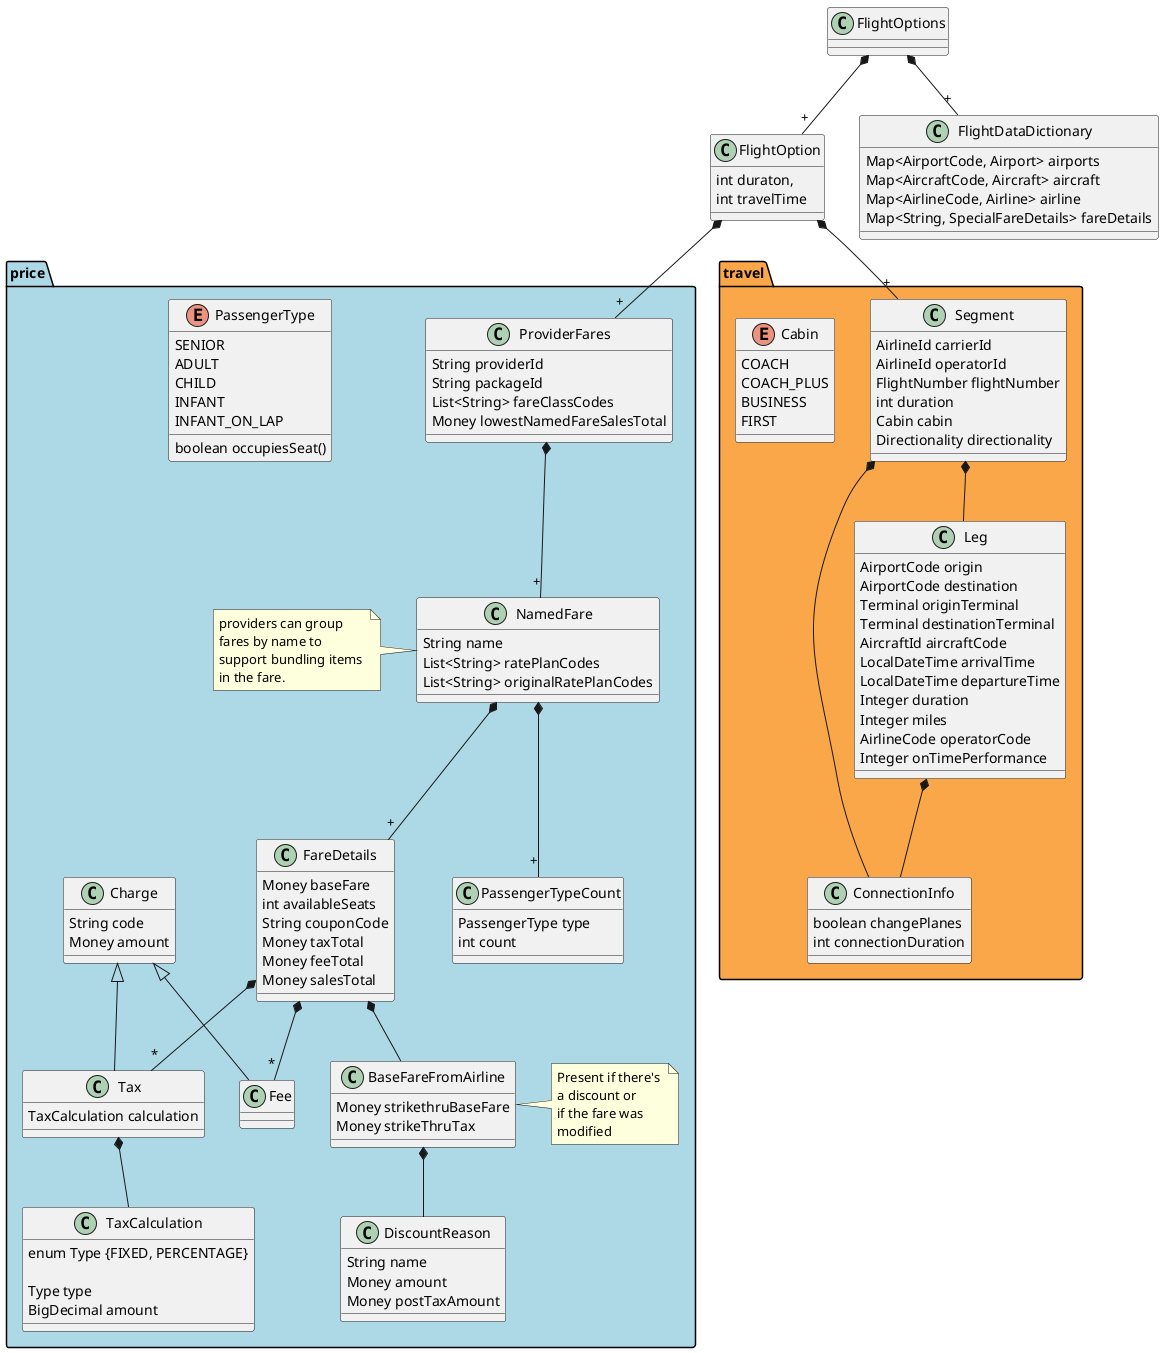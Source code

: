 @startuml


FlightOptions *-- "+" FlightOption
FlightOptions *-- "+" FlightDataDictionary

FlightOption *-- "+" price.ProviderFares
FlightOption *-- "+" travel.Segment

price.ProviderFares *-- "+" price.NamedFare

travel.Segment *-- travel.ConnectionInfo
travel.Segment *-- travel.Leg

travel.Leg *-- travel.ConnectionInfo

price.FareDetails *-- "*" price.Tax
price.FareDetails *-- "*" price.Fee
price.NamedFare *-- "+" price.PassengerTypeCount

price.NamedFare *-- "+" price.FareDetails

price.Tax *-- price.TaxCalculation

price.BaseFareFromAirline *-- price.DiscountReason

price.FareDetails *-- price.BaseFareFromAirline

class FlightOptions {
}


class FlightOption {
    int duraton,
    int travelTime
}

class FlightDataDictionary {
    Map<AirportCode, Airport> airports
    Map<AircraftCode, Aircraft> aircraft
    Map<AirlineCode, Airline> airline
    Map<String, SpecialFareDetails> fareDetails
}

namespace price #LightBlue {

    class ProviderFares {
        String providerId
        String packageId
        List<String> fareClassCodes
        Money lowestNamedFareSalesTotal
    }

    class NamedFare {
        String name
        List<String> ratePlanCodes
        List<String> originalRatePlanCodes
    }
    note left: providers can group \nfares by name to \nsupport bundling items \nin the fare.

    class FareDetails {
        Money baseFare
        int availableSeats
        String couponCode
        Money taxTotal
        Money feeTotal
        Money salesTotal
    }

    class BaseFareFromAirline {
        Money strikethruBaseFare
        Money strikeThruTax
    }
    note right: Present if there's \na discount or \nif the fare was \nmodified

    class DiscountReason {
        String name
        Money amount
        Money postTaxAmount
    }

    class Tax extends Charge {
        TaxCalculation calculation
    }

    class TaxCalculation {
        enum Type {FIXED, PERCENTAGE}

        Type type
        BigDecimal amount
    }

    class Charge {
        String code
        Money amount
    }

    class Fee extends Charge {
    }

    enum PassengerType {
        SENIOR
        ADULT
        CHILD
        INFANT
        INFANT_ON_LAP

        boolean occupiesSeat()
    }


    class PassengerTypeCount {
        PassengerType type
        int count
    }

}

namespace travel #faa749 {

    enum Cabin {
        COACH
        COACH_PLUS
        BUSINESS
        FIRST
    }

    class Segment {
        AirlineId carrierId
        AirlineId operatorId
        FlightNumber flightNumber
        int duration
        Cabin cabin
        Directionality directionality
    }

    class ConnectionInfo {
        boolean changePlanes
        int connectionDuration
    }

    class Leg {
        AirportCode origin
        AirportCode destination
        Terminal originTerminal
        Terminal destinationTerminal
        AircraftId aircraftCode
        LocalDateTime arrivalTime
        LocalDateTime departureTime
        Integer duration
        Integer miles
        AirlineCode operatorCode
        Integer onTimePerformance
    }
}

@enduml